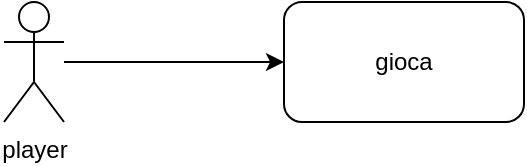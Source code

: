 <mxfile version="21.3.5" type="github">
  <diagram name="Pagina-1" id="PtYTALxs_4IgmIWhhKTx">
    <mxGraphModel dx="1434" dy="796" grid="1" gridSize="10" guides="1" tooltips="1" connect="1" arrows="1" fold="1" page="1" pageScale="1" pageWidth="3000" pageHeight="3000" math="0" shadow="0">
      <root>
        <mxCell id="0" />
        <mxCell id="1" parent="0" />
        <mxCell id="Eqb8YLrUhf265Ee5YkNa-1" value="player" style="shape=umlActor;verticalLabelPosition=bottom;verticalAlign=top;html=1;outlineConnect=0;" vertex="1" parent="1">
          <mxGeometry x="320" y="300" width="30" height="60" as="geometry" />
        </mxCell>
        <mxCell id="Eqb8YLrUhf265Ee5YkNa-2" value="" style="endArrow=classic;html=1;rounded=0;" edge="1" parent="1" source="Eqb8YLrUhf265Ee5YkNa-1" target="Eqb8YLrUhf265Ee5YkNa-3">
          <mxGeometry width="50" height="50" relative="1" as="geometry">
            <mxPoint x="700" y="430" as="sourcePoint" />
            <mxPoint x="520" y="330" as="targetPoint" />
          </mxGeometry>
        </mxCell>
        <mxCell id="Eqb8YLrUhf265Ee5YkNa-3" value="gioca" style="rounded=1;whiteSpace=wrap;html=1;" vertex="1" parent="1">
          <mxGeometry x="460" y="300" width="120" height="60" as="geometry" />
        </mxCell>
      </root>
    </mxGraphModel>
  </diagram>
</mxfile>
